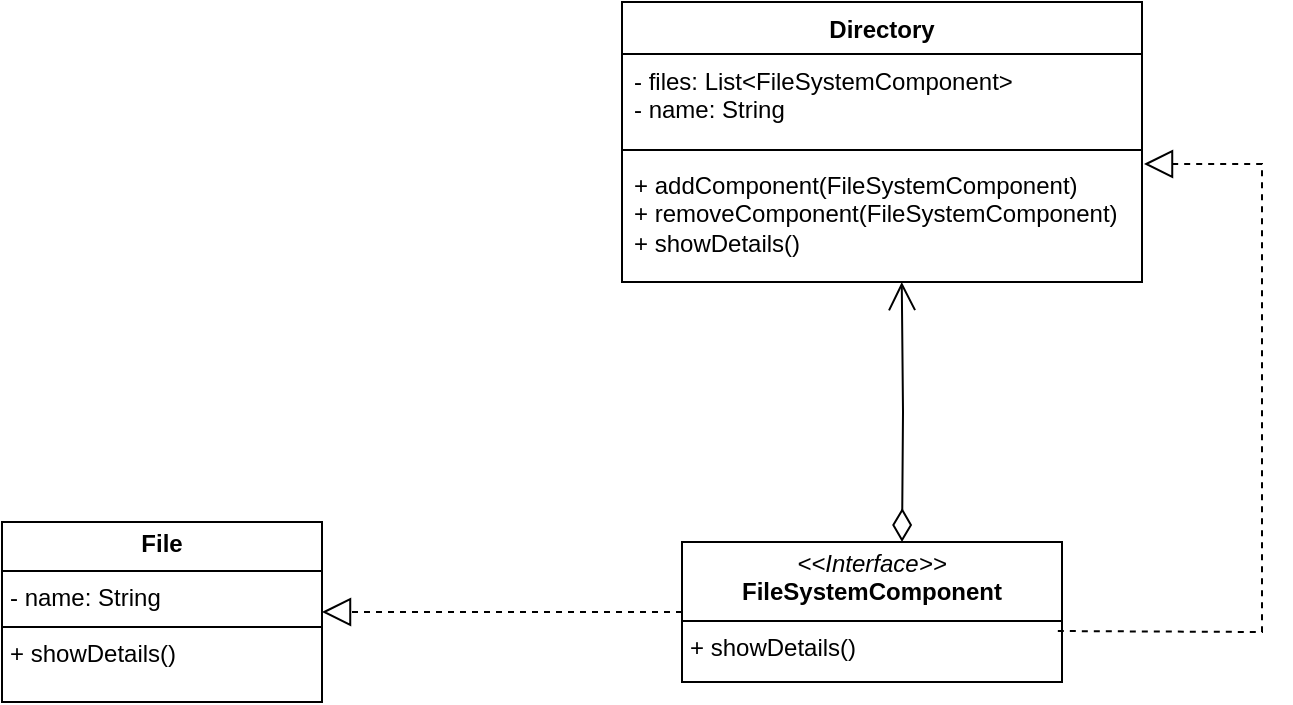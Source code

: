 <mxfile version="24.7.7">
  <diagram name="Página-1" id="7pnwy4oa26o8iM5CsIqc">
    <mxGraphModel dx="868" dy="443" grid="0" gridSize="10" guides="1" tooltips="1" connect="1" arrows="1" fold="1" page="1" pageScale="1" pageWidth="827" pageHeight="1169" math="0" shadow="0">
      <root>
        <mxCell id="0" />
        <mxCell id="1" parent="0" />
        <mxCell id="_ZXG-_VWP50dnXYQSTaS-1" value="&lt;p style=&quot;margin:0px;margin-top:4px;text-align:center;&quot;&gt;&lt;i&gt;&amp;lt;&amp;lt;Interface&amp;gt;&amp;gt;&lt;/i&gt;&lt;br&gt;&lt;span class=&quot;hljs-title class_&quot;&gt;&lt;b&gt;FileSystemComponent&lt;/b&gt;&lt;/span&gt;&lt;/p&gt;&lt;hr size=&quot;1&quot; style=&quot;border-style:solid;&quot;&gt;&lt;p style=&quot;margin:0px;margin-left:4px;&quot;&gt;+ showDetails()&lt;/p&gt;" style="verticalAlign=top;align=left;overflow=fill;html=1;whiteSpace=wrap;" vertex="1" parent="1">
          <mxGeometry x="439" y="320" width="190" height="70" as="geometry" />
        </mxCell>
        <mxCell id="_ZXG-_VWP50dnXYQSTaS-2" value="&lt;p style=&quot;margin:0px;margin-top:4px;text-align:center;&quot;&gt;&lt;b&gt;File&lt;/b&gt;&lt;/p&gt;&lt;hr size=&quot;1&quot; style=&quot;border-style:solid;&quot;&gt;&lt;p style=&quot;margin:0px;margin-left:4px;&quot;&gt;- name: String&lt;/p&gt;&lt;hr size=&quot;1&quot; style=&quot;border-style:solid;&quot;&gt;&lt;p style=&quot;margin:0px;margin-left:4px;&quot;&gt;+ showDetails()&lt;/p&gt;" style="verticalAlign=top;align=left;overflow=fill;html=1;whiteSpace=wrap;" vertex="1" parent="1">
          <mxGeometry x="99" y="310" width="160" height="90" as="geometry" />
        </mxCell>
        <mxCell id="_ZXG-_VWP50dnXYQSTaS-5" value="" style="endArrow=block;dashed=1;endFill=0;endSize=12;html=1;rounded=0;exitX=0;exitY=0.5;exitDx=0;exitDy=0;entryX=1;entryY=0.5;entryDx=0;entryDy=0;" edge="1" parent="1" source="_ZXG-_VWP50dnXYQSTaS-1" target="_ZXG-_VWP50dnXYQSTaS-2">
          <mxGeometry width="160" relative="1" as="geometry">
            <mxPoint x="349" y="470" as="sourcePoint" />
            <mxPoint x="509" y="470" as="targetPoint" />
          </mxGeometry>
        </mxCell>
        <mxCell id="_ZXG-_VWP50dnXYQSTaS-6" value="Directory" style="swimlane;fontStyle=1;align=center;verticalAlign=top;childLayout=stackLayout;horizontal=1;startSize=26;horizontalStack=0;resizeParent=1;resizeParentMax=0;resizeLast=0;collapsible=1;marginBottom=0;whiteSpace=wrap;html=1;" vertex="1" parent="1">
          <mxGeometry x="409" y="50" width="260" height="140" as="geometry" />
        </mxCell>
        <mxCell id="_ZXG-_VWP50dnXYQSTaS-7" value="- files: List&amp;lt;FileSystemComponent&amp;gt;&lt;div&gt;- name: String&lt;/div&gt;" style="text;strokeColor=none;fillColor=none;align=left;verticalAlign=top;spacingLeft=4;spacingRight=4;overflow=hidden;rotatable=0;points=[[0,0.5],[1,0.5]];portConstraint=eastwest;whiteSpace=wrap;html=1;" vertex="1" parent="_ZXG-_VWP50dnXYQSTaS-6">
          <mxGeometry y="26" width="260" height="44" as="geometry" />
        </mxCell>
        <mxCell id="_ZXG-_VWP50dnXYQSTaS-8" value="" style="line;strokeWidth=1;fillColor=none;align=left;verticalAlign=middle;spacingTop=-1;spacingLeft=3;spacingRight=3;rotatable=0;labelPosition=right;points=[];portConstraint=eastwest;strokeColor=inherit;" vertex="1" parent="_ZXG-_VWP50dnXYQSTaS-6">
          <mxGeometry y="70" width="260" height="8" as="geometry" />
        </mxCell>
        <mxCell id="_ZXG-_VWP50dnXYQSTaS-9" value="+ addComponent(FileSystemComponent)&lt;div&gt;+ removeComponent(FileSystemComponent)&lt;/div&gt;&lt;div&gt;+ showDetails()&lt;/div&gt;" style="text;strokeColor=none;fillColor=none;align=left;verticalAlign=top;spacingLeft=4;spacingRight=4;overflow=hidden;rotatable=0;points=[[0,0.5],[1,0.5]];portConstraint=eastwest;whiteSpace=wrap;html=1;" vertex="1" parent="_ZXG-_VWP50dnXYQSTaS-6">
          <mxGeometry y="78" width="260" height="62" as="geometry" />
        </mxCell>
        <mxCell id="_ZXG-_VWP50dnXYQSTaS-13" value="" style="endArrow=open;html=1;endSize=12;startArrow=diamondThin;startSize=14;startFill=0;edgeStyle=orthogonalEdgeStyle;align=left;verticalAlign=bottom;rounded=0;entryX=0.538;entryY=1;entryDx=0;entryDy=0;entryPerimeter=0;" edge="1" parent="1" target="_ZXG-_VWP50dnXYQSTaS-9">
          <mxGeometry x="-1" y="3" relative="1" as="geometry">
            <mxPoint x="549" y="320" as="sourcePoint" />
            <mxPoint x="549" y="200" as="targetPoint" />
            <Array as="points" />
            <mxPoint as="offset" />
          </mxGeometry>
        </mxCell>
        <mxCell id="_ZXG-_VWP50dnXYQSTaS-14" value="" style="endArrow=block;dashed=1;endFill=0;endSize=12;html=1;rounded=0;exitX=0.989;exitY=0.636;exitDx=0;exitDy=0;exitPerimeter=0;" edge="1" parent="1" source="_ZXG-_VWP50dnXYQSTaS-1">
          <mxGeometry width="160" relative="1" as="geometry">
            <mxPoint x="219" y="280" as="sourcePoint" />
            <mxPoint x="670" y="131" as="targetPoint" />
            <Array as="points">
              <mxPoint x="729" y="365" />
              <mxPoint x="729" y="131" />
            </Array>
          </mxGeometry>
        </mxCell>
      </root>
    </mxGraphModel>
  </diagram>
</mxfile>
